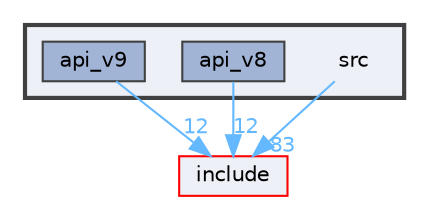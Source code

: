 digraph "src"
{
 // LATEX_PDF_SIZE
  bgcolor="transparent";
  edge [fontname=Helvetica,fontsize=10,labelfontname=Helvetica,labelfontsize=10];
  node [fontname=Helvetica,fontsize=10,shape=box,height=0.2,width=0.4];
  compound=true
  subgraph clusterdir_68267d1309a1af8e8297ef4c3efbcdba {
    graph [ bgcolor="#edf0f7", pencolor="grey25", label="", fontname=Helvetica,fontsize=10 style="filled,bold", URL="dir_68267d1309a1af8e8297ef4c3efbcdba.html",tooltip=""]
    dir_68267d1309a1af8e8297ef4c3efbcdba [shape=plaintext, label="src"];
  dir_a205d754d5a3acdf03e50dff1e23d723 [label="api_v8", fillcolor="#a2b4d6", color="grey25", style="filled", URL="dir_a205d754d5a3acdf03e50dff1e23d723.html",tooltip=""];
  dir_59a587ef1b0b35b7d16ab0cb926eb5ef [label="api_v9", fillcolor="#a2b4d6", color="grey25", style="filled", URL="dir_59a587ef1b0b35b7d16ab0cb926eb5ef.html",tooltip=""];
  }
  dir_d44c64559bbebec7f509842c48db8b23 [label="include", fillcolor="#edf0f7", color="red", style="filled", URL="dir_d44c64559bbebec7f509842c48db8b23.html",tooltip=""];
  dir_68267d1309a1af8e8297ef4c3efbcdba->dir_d44c64559bbebec7f509842c48db8b23 [headlabel="83", labeldistance=1.5 headhref="dir_000006_000004.html" href="dir_000006_000004.html" color="steelblue1" fontcolor="steelblue1"];
  dir_a205d754d5a3acdf03e50dff1e23d723->dir_d44c64559bbebec7f509842c48db8b23 [headlabel="12", labeldistance=1.5 headhref="dir_000001_000004.html" href="dir_000001_000004.html" color="steelblue1" fontcolor="steelblue1"];
  dir_59a587ef1b0b35b7d16ab0cb926eb5ef->dir_d44c64559bbebec7f509842c48db8b23 [headlabel="12", labeldistance=1.5 headhref="dir_000003_000004.html" href="dir_000003_000004.html" color="steelblue1" fontcolor="steelblue1"];
}

